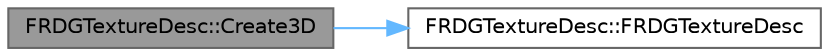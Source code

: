 digraph "FRDGTextureDesc::Create3D"
{
 // INTERACTIVE_SVG=YES
 // LATEX_PDF_SIZE
  bgcolor="transparent";
  edge [fontname=Helvetica,fontsize=10,labelfontname=Helvetica,labelfontsize=10];
  node [fontname=Helvetica,fontsize=10,shape=box,height=0.2,width=0.4];
  rankdir="LR";
  Node1 [id="Node000001",label="FRDGTextureDesc::Create3D",height=0.2,width=0.4,color="gray40", fillcolor="grey60", style="filled", fontcolor="black",tooltip=" "];
  Node1 -> Node2 [id="edge1_Node000001_Node000002",color="steelblue1",style="solid",tooltip=" "];
  Node2 [id="Node000002",label="FRDGTextureDesc::FRDGTextureDesc",height=0.2,width=0.4,color="grey40", fillcolor="white", style="filled",URL="$d6/d67/structFRDGTextureDesc.html#ab1e944f4dc10a9c1a695cc78ae6474cf",tooltip=" "];
}
